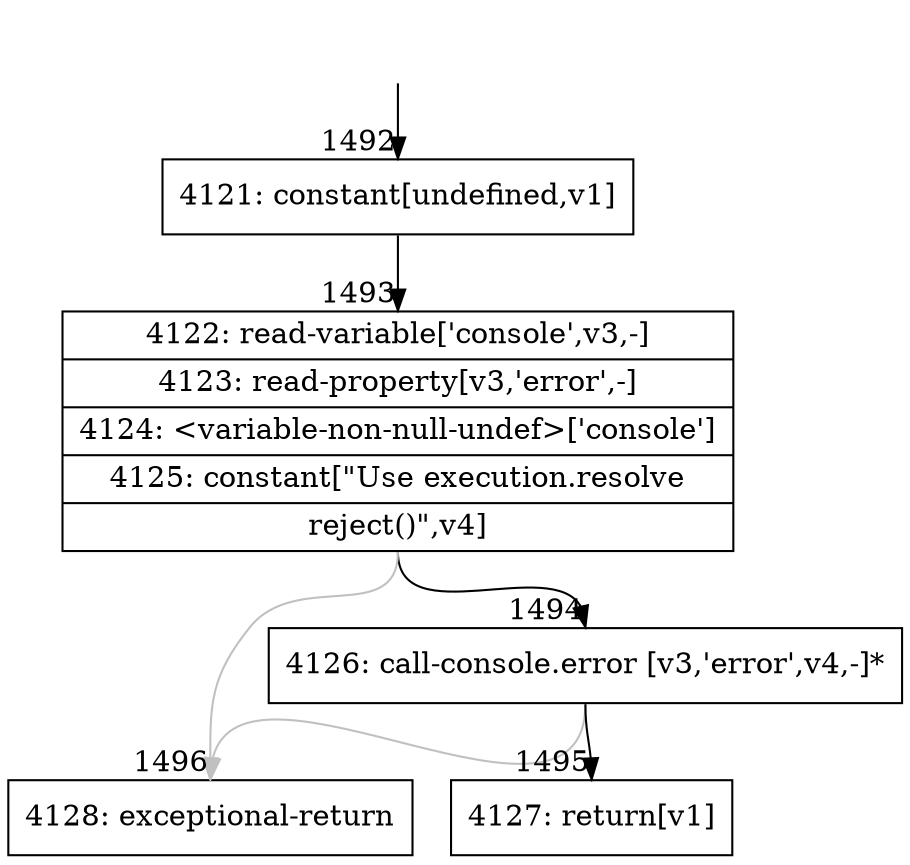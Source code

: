 digraph {
rankdir="TD"
BB_entry140[shape=none,label=""];
BB_entry140 -> BB1492 [tailport=s, headport=n, headlabel="    1492"]
BB1492 [shape=record label="{4121: constant[undefined,v1]}" ] 
BB1492 -> BB1493 [tailport=s, headport=n, headlabel="      1493"]
BB1493 [shape=record label="{4122: read-variable['console',v3,-]|4123: read-property[v3,'error',-]|4124: \<variable-non-null-undef\>['console']|4125: constant[\"Use execution.resolve|reject()\",v4]}" ] 
BB1493 -> BB1494 [tailport=s, headport=n, headlabel="      1494"]
BB1493 -> BB1496 [tailport=s, headport=n, color=gray, headlabel="      1496"]
BB1494 [shape=record label="{4126: call-console.error [v3,'error',v4,-]*}" ] 
BB1494 -> BB1495 [tailport=s, headport=n, headlabel="      1495"]
BB1494 -> BB1496 [tailport=s, headport=n, color=gray]
BB1495 [shape=record label="{4127: return[v1]}" ] 
BB1496 [shape=record label="{4128: exceptional-return}" ] 
//#$~ 1366
}
